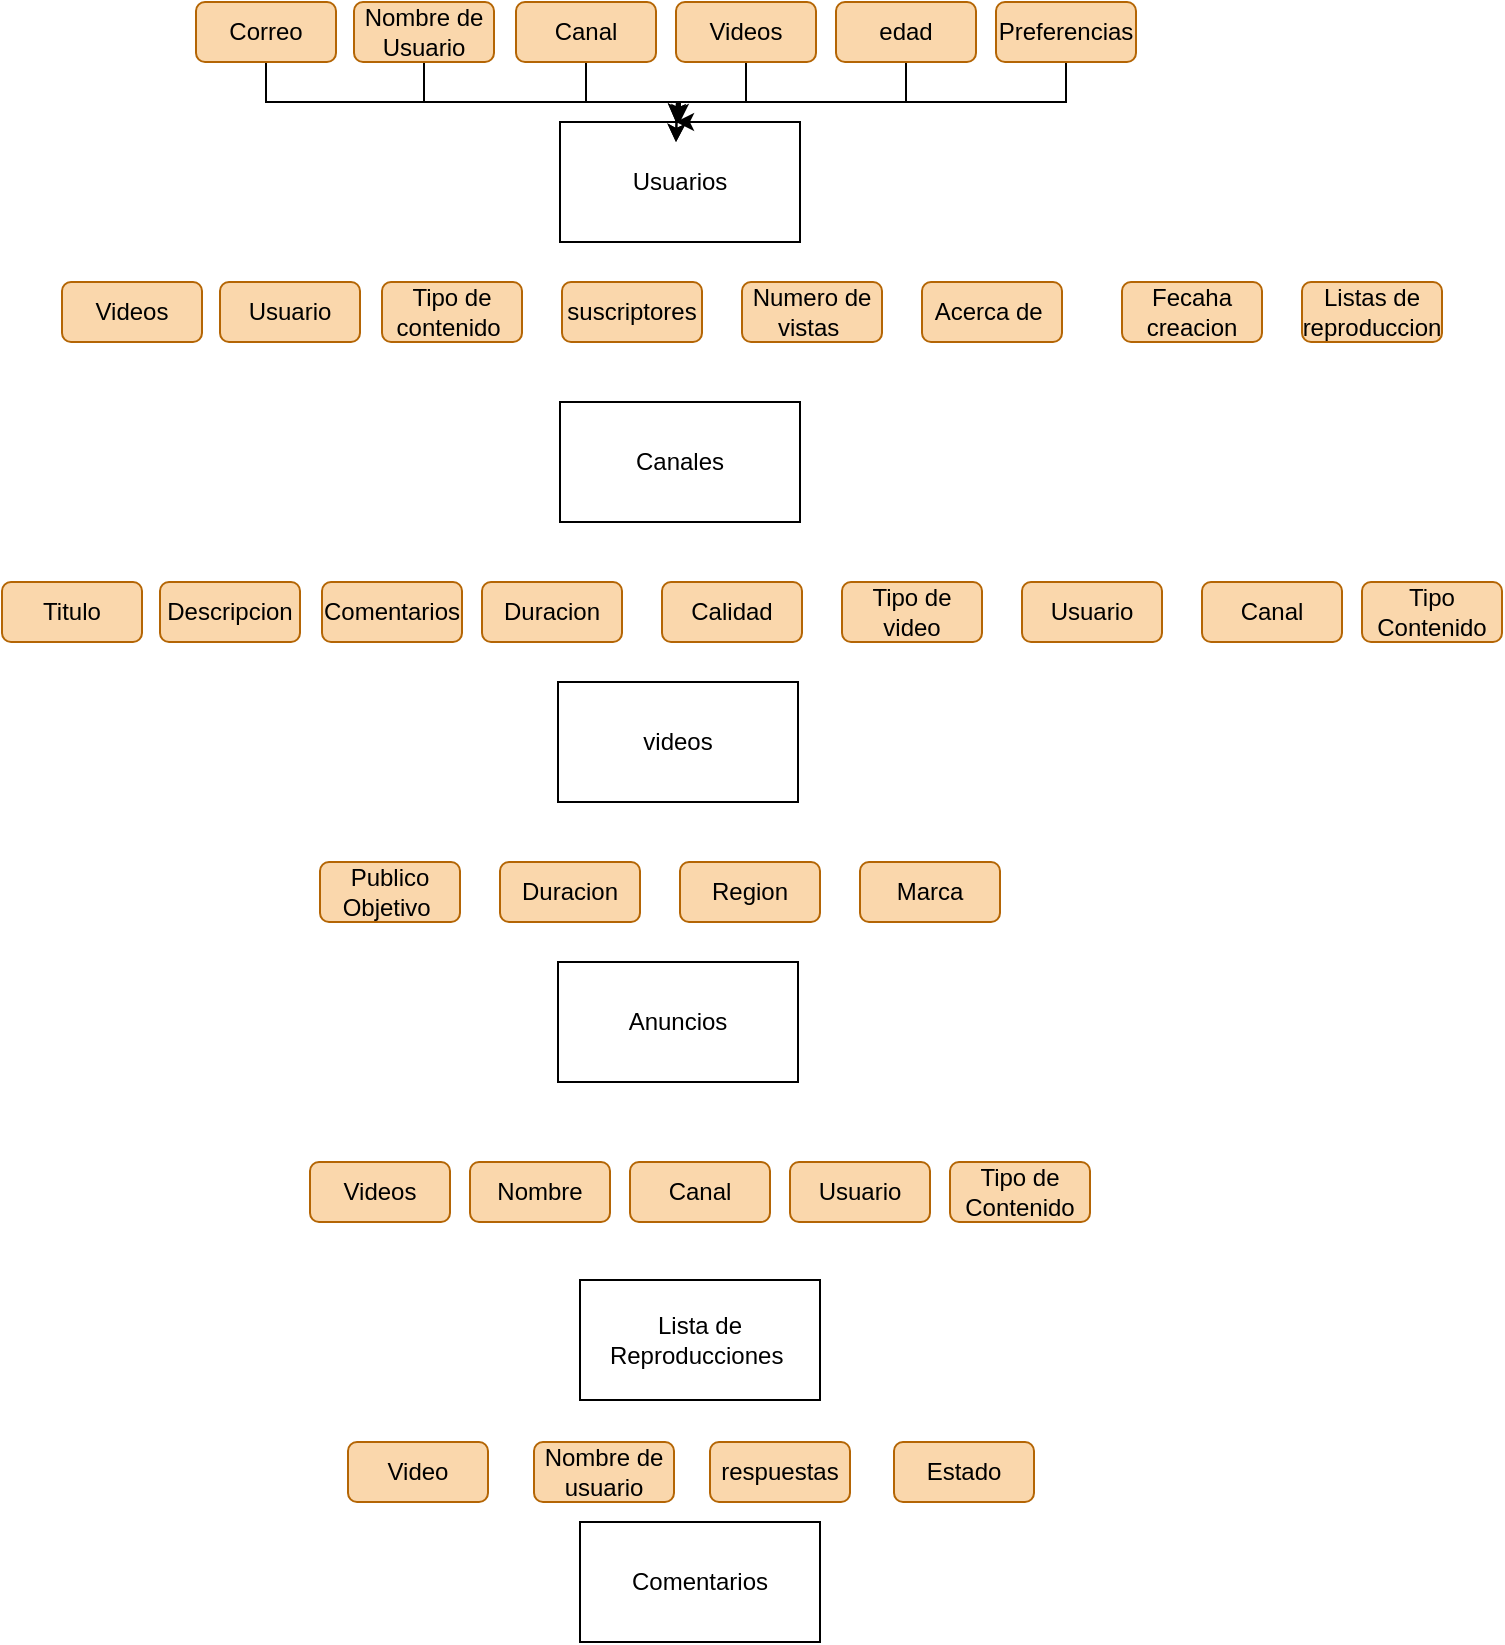 <mxfile version="23.1.5" type="github">
  <diagram name="Página-1" id="joseDmcuDNcfI511Nmr_">
    <mxGraphModel dx="2100" dy="1060" grid="1" gridSize="10" guides="1" tooltips="1" connect="1" arrows="1" fold="1" page="1" pageScale="1" pageWidth="827" pageHeight="1169" math="0" shadow="0">
      <root>
        <mxCell id="0" />
        <mxCell id="1" parent="0" />
        <mxCell id="zgn5hi2AT3kSdwJxHoBc-1" value="Usuarios" style="rounded=0;whiteSpace=wrap;html=1;" vertex="1" parent="1">
          <mxGeometry x="302" y="130" width="120" height="60" as="geometry" />
        </mxCell>
        <mxCell id="zgn5hi2AT3kSdwJxHoBc-2" value="Canales" style="rounded=0;whiteSpace=wrap;html=1;" vertex="1" parent="1">
          <mxGeometry x="302" y="270" width="120" height="60" as="geometry" />
        </mxCell>
        <mxCell id="zgn5hi2AT3kSdwJxHoBc-3" value="videos" style="rounded=0;whiteSpace=wrap;html=1;" vertex="1" parent="1">
          <mxGeometry x="301" y="410" width="120" height="60" as="geometry" />
        </mxCell>
        <mxCell id="zgn5hi2AT3kSdwJxHoBc-4" value="Anuncios" style="rounded=0;whiteSpace=wrap;html=1;" vertex="1" parent="1">
          <mxGeometry x="301" y="550" width="120" height="60" as="geometry" />
        </mxCell>
        <mxCell id="zgn5hi2AT3kSdwJxHoBc-5" value="Lista de Reproducciones&amp;nbsp;" style="rounded=0;whiteSpace=wrap;html=1;" vertex="1" parent="1">
          <mxGeometry x="312" y="709" width="120" height="60" as="geometry" />
        </mxCell>
        <mxCell id="zgn5hi2AT3kSdwJxHoBc-42" style="edgeStyle=orthogonalEdgeStyle;rounded=0;orthogonalLoop=1;jettySize=auto;html=1;exitX=0.5;exitY=1;exitDx=0;exitDy=0;entryX=0.5;entryY=0;entryDx=0;entryDy=0;" edge="1" parent="1" source="zgn5hi2AT3kSdwJxHoBc-6" target="zgn5hi2AT3kSdwJxHoBc-1">
          <mxGeometry relative="1" as="geometry">
            <Array as="points">
              <mxPoint x="155" y="120" />
              <mxPoint x="362" y="120" />
            </Array>
          </mxGeometry>
        </mxCell>
        <mxCell id="zgn5hi2AT3kSdwJxHoBc-6" value="Correo" style="rounded=1;whiteSpace=wrap;html=1;fillColor=#fad7ac;strokeColor=#b46504;" vertex="1" parent="1">
          <mxGeometry x="120" y="70" width="70" height="30" as="geometry" />
        </mxCell>
        <mxCell id="zgn5hi2AT3kSdwJxHoBc-43" style="edgeStyle=orthogonalEdgeStyle;rounded=0;orthogonalLoop=1;jettySize=auto;html=1;exitX=0.5;exitY=1;exitDx=0;exitDy=0;" edge="1" parent="1" source="zgn5hi2AT3kSdwJxHoBc-7">
          <mxGeometry relative="1" as="geometry">
            <mxPoint x="360" y="130" as="targetPoint" />
            <Array as="points">
              <mxPoint x="234" y="120" />
              <mxPoint x="361" y="120" />
              <mxPoint x="361" y="130" />
            </Array>
          </mxGeometry>
        </mxCell>
        <mxCell id="zgn5hi2AT3kSdwJxHoBc-7" value="Nombre de Usuario" style="rounded=1;whiteSpace=wrap;html=1;fillColor=#fad7ac;strokeColor=#b46504;" vertex="1" parent="1">
          <mxGeometry x="199" y="70" width="70" height="30" as="geometry" />
        </mxCell>
        <mxCell id="zgn5hi2AT3kSdwJxHoBc-44" style="edgeStyle=orthogonalEdgeStyle;rounded=0;orthogonalLoop=1;jettySize=auto;html=1;exitX=0.5;exitY=1;exitDx=0;exitDy=0;" edge="1" parent="1" source="zgn5hi2AT3kSdwJxHoBc-8">
          <mxGeometry relative="1" as="geometry">
            <mxPoint x="360" y="130" as="targetPoint" />
          </mxGeometry>
        </mxCell>
        <mxCell id="zgn5hi2AT3kSdwJxHoBc-8" value="Canal" style="rounded=1;whiteSpace=wrap;html=1;fillColor=#fad7ac;strokeColor=#b46504;" vertex="1" parent="1">
          <mxGeometry x="280" y="70" width="70" height="30" as="geometry" />
        </mxCell>
        <mxCell id="zgn5hi2AT3kSdwJxHoBc-45" style="edgeStyle=orthogonalEdgeStyle;rounded=0;orthogonalLoop=1;jettySize=auto;html=1;exitX=0.5;exitY=1;exitDx=0;exitDy=0;" edge="1" parent="1" source="zgn5hi2AT3kSdwJxHoBc-9">
          <mxGeometry relative="1" as="geometry">
            <mxPoint x="360" y="130" as="targetPoint" />
          </mxGeometry>
        </mxCell>
        <mxCell id="zgn5hi2AT3kSdwJxHoBc-9" value="Videos" style="rounded=1;whiteSpace=wrap;html=1;fillColor=#fad7ac;strokeColor=#b46504;" vertex="1" parent="1">
          <mxGeometry x="360" y="70" width="70" height="30" as="geometry" />
        </mxCell>
        <mxCell id="zgn5hi2AT3kSdwJxHoBc-46" style="edgeStyle=orthogonalEdgeStyle;rounded=0;orthogonalLoop=1;jettySize=auto;html=1;exitX=0.5;exitY=1;exitDx=0;exitDy=0;" edge="1" parent="1" source="zgn5hi2AT3kSdwJxHoBc-10">
          <mxGeometry relative="1" as="geometry">
            <mxPoint x="360" y="140" as="targetPoint" />
          </mxGeometry>
        </mxCell>
        <mxCell id="zgn5hi2AT3kSdwJxHoBc-10" value="edad" style="rounded=1;whiteSpace=wrap;html=1;fillColor=#fad7ac;strokeColor=#b46504;" vertex="1" parent="1">
          <mxGeometry x="440" y="70" width="70" height="30" as="geometry" />
        </mxCell>
        <mxCell id="zgn5hi2AT3kSdwJxHoBc-47" style="edgeStyle=orthogonalEdgeStyle;rounded=0;orthogonalLoop=1;jettySize=auto;html=1;exitX=0.5;exitY=1;exitDx=0;exitDy=0;" edge="1" parent="1" source="zgn5hi2AT3kSdwJxHoBc-11">
          <mxGeometry relative="1" as="geometry">
            <mxPoint x="360" y="140" as="targetPoint" />
          </mxGeometry>
        </mxCell>
        <mxCell id="zgn5hi2AT3kSdwJxHoBc-11" value="Preferencias" style="rounded=1;whiteSpace=wrap;html=1;fillColor=#fad7ac;strokeColor=#b46504;" vertex="1" parent="1">
          <mxGeometry x="520" y="70" width="70" height="30" as="geometry" />
        </mxCell>
        <mxCell id="zgn5hi2AT3kSdwJxHoBc-12" value="Videos" style="rounded=1;whiteSpace=wrap;html=1;fillColor=#fad7ac;strokeColor=#b46504;" vertex="1" parent="1">
          <mxGeometry x="53" y="210" width="70" height="30" as="geometry" />
        </mxCell>
        <mxCell id="zgn5hi2AT3kSdwJxHoBc-13" value="Usuario" style="rounded=1;whiteSpace=wrap;html=1;fillColor=#fad7ac;strokeColor=#b46504;" vertex="1" parent="1">
          <mxGeometry x="132" y="210" width="70" height="30" as="geometry" />
        </mxCell>
        <mxCell id="zgn5hi2AT3kSdwJxHoBc-14" value="Tipo de contenido&amp;nbsp;" style="rounded=1;whiteSpace=wrap;html=1;fillColor=#fad7ac;strokeColor=#b46504;" vertex="1" parent="1">
          <mxGeometry x="213" y="210" width="70" height="30" as="geometry" />
        </mxCell>
        <mxCell id="zgn5hi2AT3kSdwJxHoBc-15" value="suscriptores" style="rounded=1;whiteSpace=wrap;html=1;fillColor=#fad7ac;strokeColor=#b46504;" vertex="1" parent="1">
          <mxGeometry x="303" y="210" width="70" height="30" as="geometry" />
        </mxCell>
        <mxCell id="zgn5hi2AT3kSdwJxHoBc-16" value="Numero de vistas&amp;nbsp;" style="rounded=1;whiteSpace=wrap;html=1;fillColor=#fad7ac;strokeColor=#b46504;" vertex="1" parent="1">
          <mxGeometry x="393" y="210" width="70" height="30" as="geometry" />
        </mxCell>
        <mxCell id="zgn5hi2AT3kSdwJxHoBc-17" value="Acerca de&amp;nbsp;" style="rounded=1;whiteSpace=wrap;html=1;fillColor=#fad7ac;strokeColor=#b46504;" vertex="1" parent="1">
          <mxGeometry x="483" y="210" width="70" height="30" as="geometry" />
        </mxCell>
        <mxCell id="zgn5hi2AT3kSdwJxHoBc-18" value="Fecaha creacion" style="rounded=1;whiteSpace=wrap;html=1;fillColor=#fad7ac;strokeColor=#b46504;" vertex="1" parent="1">
          <mxGeometry x="583" y="210" width="70" height="30" as="geometry" />
        </mxCell>
        <mxCell id="zgn5hi2AT3kSdwJxHoBc-19" value="Titulo" style="rounded=1;whiteSpace=wrap;html=1;fillColor=#fad7ac;strokeColor=#b46504;" vertex="1" parent="1">
          <mxGeometry x="23" y="360" width="70" height="30" as="geometry" />
        </mxCell>
        <mxCell id="zgn5hi2AT3kSdwJxHoBc-20" value="Descripcion" style="rounded=1;whiteSpace=wrap;html=1;fillColor=#fad7ac;strokeColor=#b46504;" vertex="1" parent="1">
          <mxGeometry x="102" y="360" width="70" height="30" as="geometry" />
        </mxCell>
        <mxCell id="zgn5hi2AT3kSdwJxHoBc-21" value="Comentarios" style="rounded=1;whiteSpace=wrap;html=1;fillColor=#fad7ac;strokeColor=#b46504;" vertex="1" parent="1">
          <mxGeometry x="183" y="360" width="70" height="30" as="geometry" />
        </mxCell>
        <mxCell id="zgn5hi2AT3kSdwJxHoBc-22" value="Duracion" style="rounded=1;whiteSpace=wrap;html=1;fillColor=#fad7ac;strokeColor=#b46504;" vertex="1" parent="1">
          <mxGeometry x="263" y="360" width="70" height="30" as="geometry" />
        </mxCell>
        <mxCell id="zgn5hi2AT3kSdwJxHoBc-23" value="Calidad" style="rounded=1;whiteSpace=wrap;html=1;fillColor=#fad7ac;strokeColor=#b46504;" vertex="1" parent="1">
          <mxGeometry x="353" y="360" width="70" height="30" as="geometry" />
        </mxCell>
        <mxCell id="zgn5hi2AT3kSdwJxHoBc-24" value="Tipo de video" style="rounded=1;whiteSpace=wrap;html=1;fillColor=#fad7ac;strokeColor=#b46504;" vertex="1" parent="1">
          <mxGeometry x="443" y="360" width="70" height="30" as="geometry" />
        </mxCell>
        <mxCell id="zgn5hi2AT3kSdwJxHoBc-25" value="Usuario" style="rounded=1;whiteSpace=wrap;html=1;fillColor=#fad7ac;strokeColor=#b46504;" vertex="1" parent="1">
          <mxGeometry x="533" y="360" width="70" height="30" as="geometry" />
        </mxCell>
        <mxCell id="zgn5hi2AT3kSdwJxHoBc-26" value="Canal" style="rounded=1;whiteSpace=wrap;html=1;fillColor=#fad7ac;strokeColor=#b46504;" vertex="1" parent="1">
          <mxGeometry x="623" y="360" width="70" height="30" as="geometry" />
        </mxCell>
        <mxCell id="zgn5hi2AT3kSdwJxHoBc-27" value="Publico Objetivo&amp;nbsp;" style="rounded=1;whiteSpace=wrap;html=1;fillColor=#fad7ac;strokeColor=#b46504;" vertex="1" parent="1">
          <mxGeometry x="182" y="500" width="70" height="30" as="geometry" />
        </mxCell>
        <mxCell id="zgn5hi2AT3kSdwJxHoBc-28" value="Duracion" style="rounded=1;whiteSpace=wrap;html=1;fillColor=#fad7ac;strokeColor=#b46504;" vertex="1" parent="1">
          <mxGeometry x="272" y="500" width="70" height="30" as="geometry" />
        </mxCell>
        <mxCell id="zgn5hi2AT3kSdwJxHoBc-29" value="Region" style="rounded=1;whiteSpace=wrap;html=1;fillColor=#fad7ac;strokeColor=#b46504;" vertex="1" parent="1">
          <mxGeometry x="362" y="500" width="70" height="30" as="geometry" />
        </mxCell>
        <mxCell id="zgn5hi2AT3kSdwJxHoBc-30" value="Tipo&lt;br&gt;Contenido" style="rounded=1;whiteSpace=wrap;html=1;fillColor=#fad7ac;strokeColor=#b46504;" vertex="1" parent="1">
          <mxGeometry x="703" y="360" width="70" height="30" as="geometry" />
        </mxCell>
        <mxCell id="zgn5hi2AT3kSdwJxHoBc-31" value="Marca" style="rounded=1;whiteSpace=wrap;html=1;fillColor=#fad7ac;strokeColor=#b46504;" vertex="1" parent="1">
          <mxGeometry x="452" y="500" width="70" height="30" as="geometry" />
        </mxCell>
        <mxCell id="zgn5hi2AT3kSdwJxHoBc-33" value="Videos" style="rounded=1;whiteSpace=wrap;html=1;fillColor=#fad7ac;strokeColor=#b46504;" vertex="1" parent="1">
          <mxGeometry x="177" y="650" width="70" height="30" as="geometry" />
        </mxCell>
        <mxCell id="zgn5hi2AT3kSdwJxHoBc-34" value="Nombre" style="rounded=1;whiteSpace=wrap;html=1;fillColor=#fad7ac;strokeColor=#b46504;" vertex="1" parent="1">
          <mxGeometry x="257" y="650" width="70" height="30" as="geometry" />
        </mxCell>
        <mxCell id="zgn5hi2AT3kSdwJxHoBc-35" value="Canal" style="rounded=1;whiteSpace=wrap;html=1;fillColor=#fad7ac;strokeColor=#b46504;" vertex="1" parent="1">
          <mxGeometry x="337" y="650" width="70" height="30" as="geometry" />
        </mxCell>
        <mxCell id="zgn5hi2AT3kSdwJxHoBc-36" value="Listas de reproduccion" style="rounded=1;whiteSpace=wrap;html=1;fillColor=#fad7ac;strokeColor=#b46504;" vertex="1" parent="1">
          <mxGeometry x="673" y="210" width="70" height="30" as="geometry" />
        </mxCell>
        <mxCell id="zgn5hi2AT3kSdwJxHoBc-38" value="Usuario" style="rounded=1;whiteSpace=wrap;html=1;fillColor=#fad7ac;strokeColor=#b46504;" vertex="1" parent="1">
          <mxGeometry x="417" y="650" width="70" height="30" as="geometry" />
        </mxCell>
        <mxCell id="zgn5hi2AT3kSdwJxHoBc-39" value="Tipo de Contenido" style="rounded=1;whiteSpace=wrap;html=1;fillColor=#fad7ac;strokeColor=#b46504;" vertex="1" parent="1">
          <mxGeometry x="497" y="650" width="70" height="30" as="geometry" />
        </mxCell>
        <mxCell id="zgn5hi2AT3kSdwJxHoBc-48" value="Comentarios" style="rounded=0;whiteSpace=wrap;html=1;" vertex="1" parent="1">
          <mxGeometry x="312" y="830" width="120" height="60" as="geometry" />
        </mxCell>
        <mxCell id="zgn5hi2AT3kSdwJxHoBc-49" value="Video" style="rounded=1;whiteSpace=wrap;html=1;fillColor=#fad7ac;strokeColor=#b46504;" vertex="1" parent="1">
          <mxGeometry x="196" y="790" width="70" height="30" as="geometry" />
        </mxCell>
        <mxCell id="zgn5hi2AT3kSdwJxHoBc-50" value="Nombre de usuario" style="rounded=1;whiteSpace=wrap;html=1;fillColor=#fad7ac;strokeColor=#b46504;" vertex="1" parent="1">
          <mxGeometry x="289" y="790" width="70" height="30" as="geometry" />
        </mxCell>
        <mxCell id="zgn5hi2AT3kSdwJxHoBc-51" value="respuestas" style="rounded=1;whiteSpace=wrap;html=1;fillColor=#fad7ac;strokeColor=#b46504;" vertex="1" parent="1">
          <mxGeometry x="377" y="790" width="70" height="30" as="geometry" />
        </mxCell>
        <mxCell id="zgn5hi2AT3kSdwJxHoBc-52" value="Estado" style="rounded=1;whiteSpace=wrap;html=1;fillColor=#fad7ac;strokeColor=#b46504;" vertex="1" parent="1">
          <mxGeometry x="469" y="790" width="70" height="30" as="geometry" />
        </mxCell>
      </root>
    </mxGraphModel>
  </diagram>
</mxfile>
